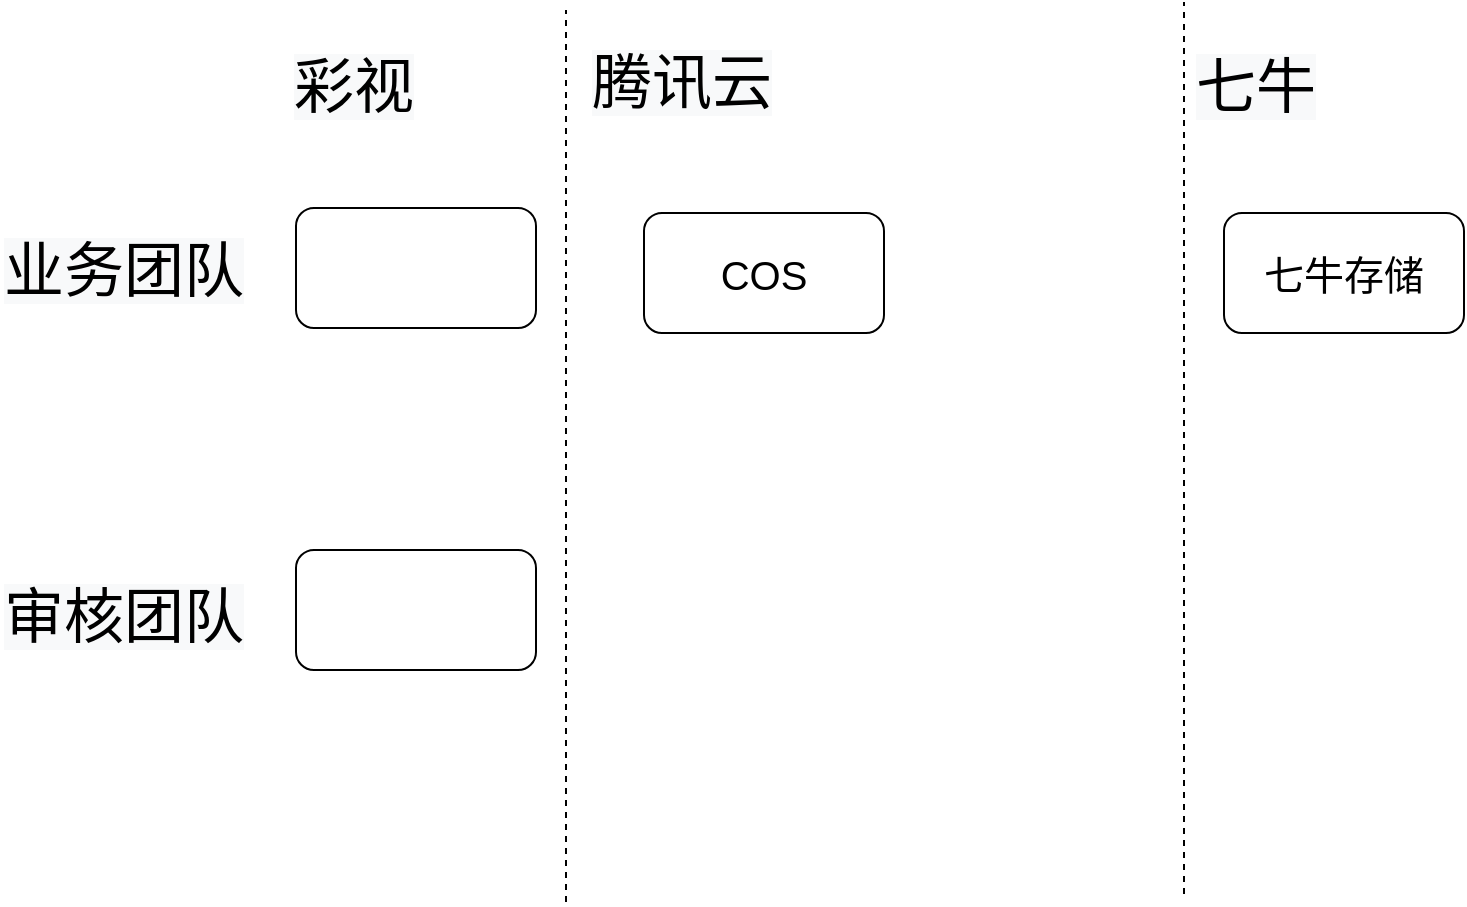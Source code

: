 <mxfile version="14.4.3" type="github">
  <diagram id="0i_a363HOQ5otxLn6usN" name="彩视攻坚">
    <mxGraphModel dx="2875" dy="1108" grid="0" gridSize="10" guides="1" tooltips="1" connect="1" arrows="1" fold="1" page="1" pageScale="1" pageWidth="827" pageHeight="1169" math="0" shadow="0">
      <root>
        <mxCell id="0" />
        <mxCell id="1" parent="0" />
        <mxCell id="P-CCTiPUnd-aN9DFWdZh-1" value="" style="rounded=1;whiteSpace=wrap;html=1;" vertex="1" parent="1">
          <mxGeometry x="96" y="204" width="120" height="60" as="geometry" />
        </mxCell>
        <mxCell id="P-CCTiPUnd-aN9DFWdZh-2" value="" style="rounded=1;whiteSpace=wrap;html=1;" vertex="1" parent="1">
          <mxGeometry x="96" y="375" width="120" height="60" as="geometry" />
        </mxCell>
        <mxCell id="P-CCTiPUnd-aN9DFWdZh-3" value="" style="endArrow=none;dashed=1;html=1;" edge="1" parent="1">
          <mxGeometry width="50" height="50" relative="1" as="geometry">
            <mxPoint x="231" y="551" as="sourcePoint" />
            <mxPoint x="231" y="105" as="targetPoint" />
          </mxGeometry>
        </mxCell>
        <mxCell id="P-CCTiPUnd-aN9DFWdZh-4" value="&lt;span style=&quot;color: rgb(0, 0, 0); font-family: helvetica; font-size: 30px; font-style: normal; font-weight: 400; letter-spacing: normal; text-align: center; text-indent: 0px; text-transform: none; word-spacing: 0px; background-color: rgb(248, 249, 250); display: inline; float: none;&quot;&gt;彩视&lt;/span&gt;" style="text;whiteSpace=wrap;html=1;fontSize=30;" vertex="1" parent="1">
          <mxGeometry x="93" y="119" width="86" height="51" as="geometry" />
        </mxCell>
        <mxCell id="P-CCTiPUnd-aN9DFWdZh-5" value="&lt;span style=&quot;color: rgb(0 , 0 , 0) ; font-family: &amp;#34;helvetica&amp;#34; ; font-size: 30px ; font-style: normal ; font-weight: 400 ; letter-spacing: normal ; text-align: center ; text-indent: 0px ; text-transform: none ; word-spacing: 0px ; background-color: rgb(248 , 249 , 250) ; display: inline ; float: none&quot;&gt;腾讯云&lt;/span&gt;" style="text;whiteSpace=wrap;html=1;fontSize=30;" vertex="1" parent="1">
          <mxGeometry x="242" y="117" width="96" height="51" as="geometry" />
        </mxCell>
        <mxCell id="P-CCTiPUnd-aN9DFWdZh-6" value="" style="endArrow=none;dashed=1;html=1;" edge="1" parent="1">
          <mxGeometry width="50" height="50" relative="1" as="geometry">
            <mxPoint x="540" y="547" as="sourcePoint" />
            <mxPoint x="540" y="101" as="targetPoint" />
          </mxGeometry>
        </mxCell>
        <mxCell id="P-CCTiPUnd-aN9DFWdZh-7" value="&lt;span style=&quot;color: rgb(0 , 0 , 0) ; font-family: &amp;#34;helvetica&amp;#34; ; font-size: 30px ; font-style: normal ; font-weight: 400 ; letter-spacing: normal ; text-align: center ; text-indent: 0px ; text-transform: none ; word-spacing: 0px ; background-color: rgb(248 , 249 , 250) ; display: inline ; float: none&quot;&gt;七牛&lt;/span&gt;" style="text;whiteSpace=wrap;html=1;fontSize=30;" vertex="1" parent="1">
          <mxGeometry x="544" y="119" width="96" height="51" as="geometry" />
        </mxCell>
        <mxCell id="P-CCTiPUnd-aN9DFWdZh-8" value="&lt;span style=&quot;color: rgb(0 , 0 , 0) ; font-family: &amp;#34;helvetica&amp;#34; ; font-size: 30px ; font-style: normal ; font-weight: 400 ; letter-spacing: normal ; text-align: center ; text-indent: 0px ; text-transform: none ; word-spacing: 0px ; background-color: rgb(248 , 249 , 250) ; display: inline ; float: none&quot;&gt;业务团队&lt;/span&gt;" style="text;whiteSpace=wrap;html=1;fontSize=30;" vertex="1" parent="1">
          <mxGeometry x="-52" y="211" width="131" height="51" as="geometry" />
        </mxCell>
        <mxCell id="P-CCTiPUnd-aN9DFWdZh-9" value="&lt;span style=&quot;color: rgb(0 , 0 , 0) ; font-family: &amp;#34;helvetica&amp;#34; ; font-size: 30px ; font-style: normal ; font-weight: 400 ; letter-spacing: normal ; text-align: center ; text-indent: 0px ; text-transform: none ; word-spacing: 0px ; background-color: rgb(248 , 249 , 250) ; display: inline ; float: none&quot;&gt;审核团队&lt;/span&gt;" style="text;whiteSpace=wrap;html=1;fontSize=30;" vertex="1" parent="1">
          <mxGeometry x="-52" y="384" width="131" height="51" as="geometry" />
        </mxCell>
        <mxCell id="P-CCTiPUnd-aN9DFWdZh-10" value="COS" style="rounded=1;whiteSpace=wrap;html=1;fontSize=20;" vertex="1" parent="1">
          <mxGeometry x="270" y="206.5" width="120" height="60" as="geometry" />
        </mxCell>
        <mxCell id="P-CCTiPUnd-aN9DFWdZh-11" value="七牛存储" style="rounded=1;whiteSpace=wrap;html=1;fontSize=20;" vertex="1" parent="1">
          <mxGeometry x="560" y="206.5" width="120" height="60" as="geometry" />
        </mxCell>
      </root>
    </mxGraphModel>
  </diagram>
</mxfile>
